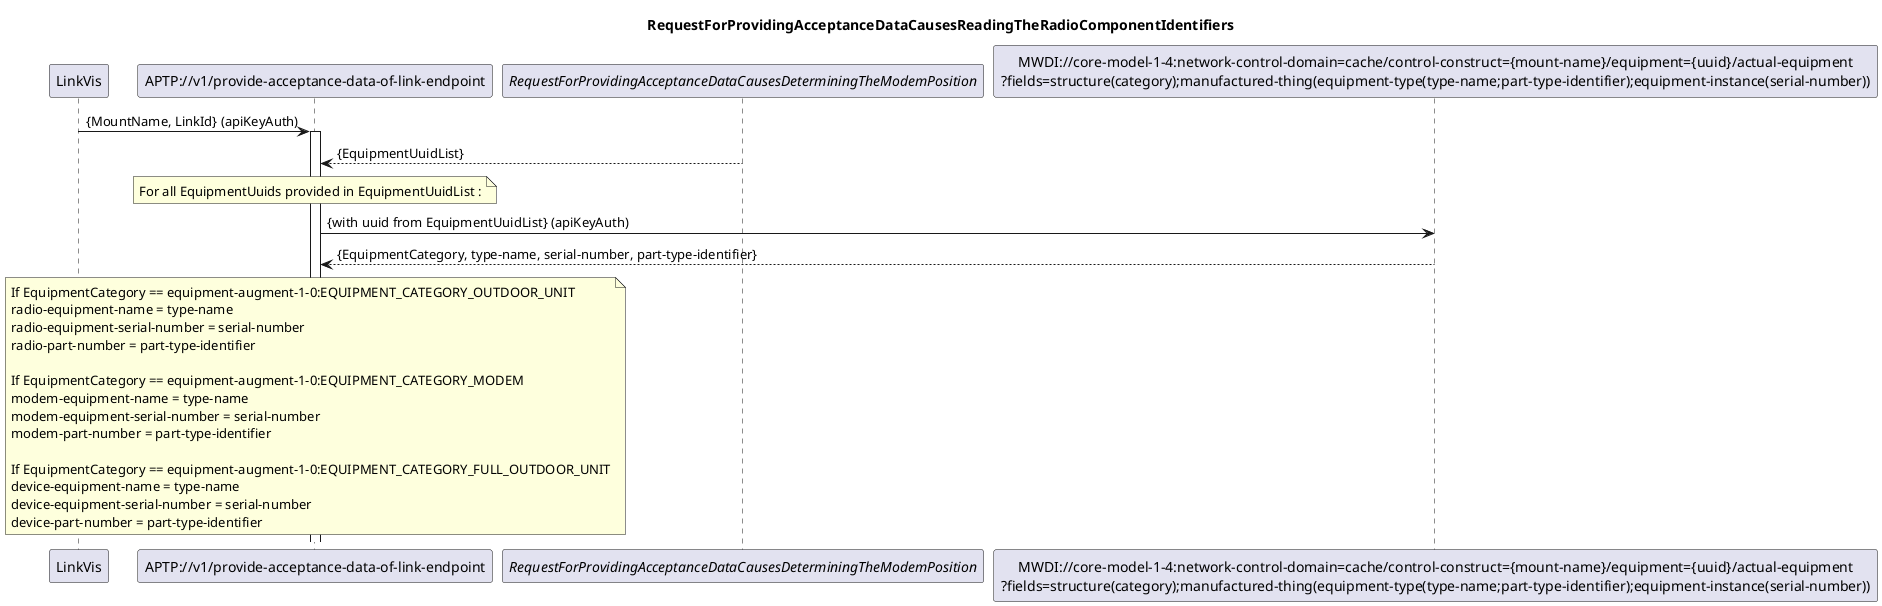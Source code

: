 @startuml 152_radioComponentIdentifiers
skinparam responseMessageBelowArrow true

title
RequestForProvidingAcceptanceDataCausesReadingTheRadioComponentIdentifiers
end title

participant "LinkVis" as LinkVis
participant "APTP://v1/provide-acceptance-data-of-link-endpoint" as APTP
participant "<i>RequestForProvidingAcceptanceDataCausesDeterminingTheModemPosition</i>" as EquipmentUuid
participant "MWDI://core-model-1-4:network-control-domain=cache/control-construct={mount-name}/equipment={uuid}/actual-equipment\n?fields=structure(category);manufactured-thing(equipment-type(type-name;part-type-identifier);equipment-instance(serial-number))" as RadioComponentIdentifiers

LinkVis -> APTP: {MountName, LinkId} (apiKeyAuth)
activate APTP

EquipmentUuid --> APTP: {EquipmentUuidList}

note over APTP
For all EquipmentUuids provided in EquipmentUuidList :
end note

APTP -> RadioComponentIdentifiers: {with uuid from EquipmentUuidList} (apiKeyAuth)
RadioComponentIdentifiers --> APTP: {EquipmentCategory, type-name, serial-number, part-type-identifier}

note over APTP
If EquipmentCategory == equipment-augment-1-0:EQUIPMENT_CATEGORY_OUTDOOR_UNIT
radio-equipment-name = type-name
radio-equipment-serial-number = serial-number
radio-part-number = part-type-identifier

If EquipmentCategory == equipment-augment-1-0:EQUIPMENT_CATEGORY_MODEM
modem-equipment-name = type-name
modem-equipment-serial-number = serial-number
modem-part-number = part-type-identifier

If EquipmentCategory == equipment-augment-1-0:EQUIPMENT_CATEGORY_FULL_OUTDOOR_UNIT
device-equipment-name = type-name
device-equipment-serial-number = serial-number
device-part-number = part-type-identifier
end note

@enduml
